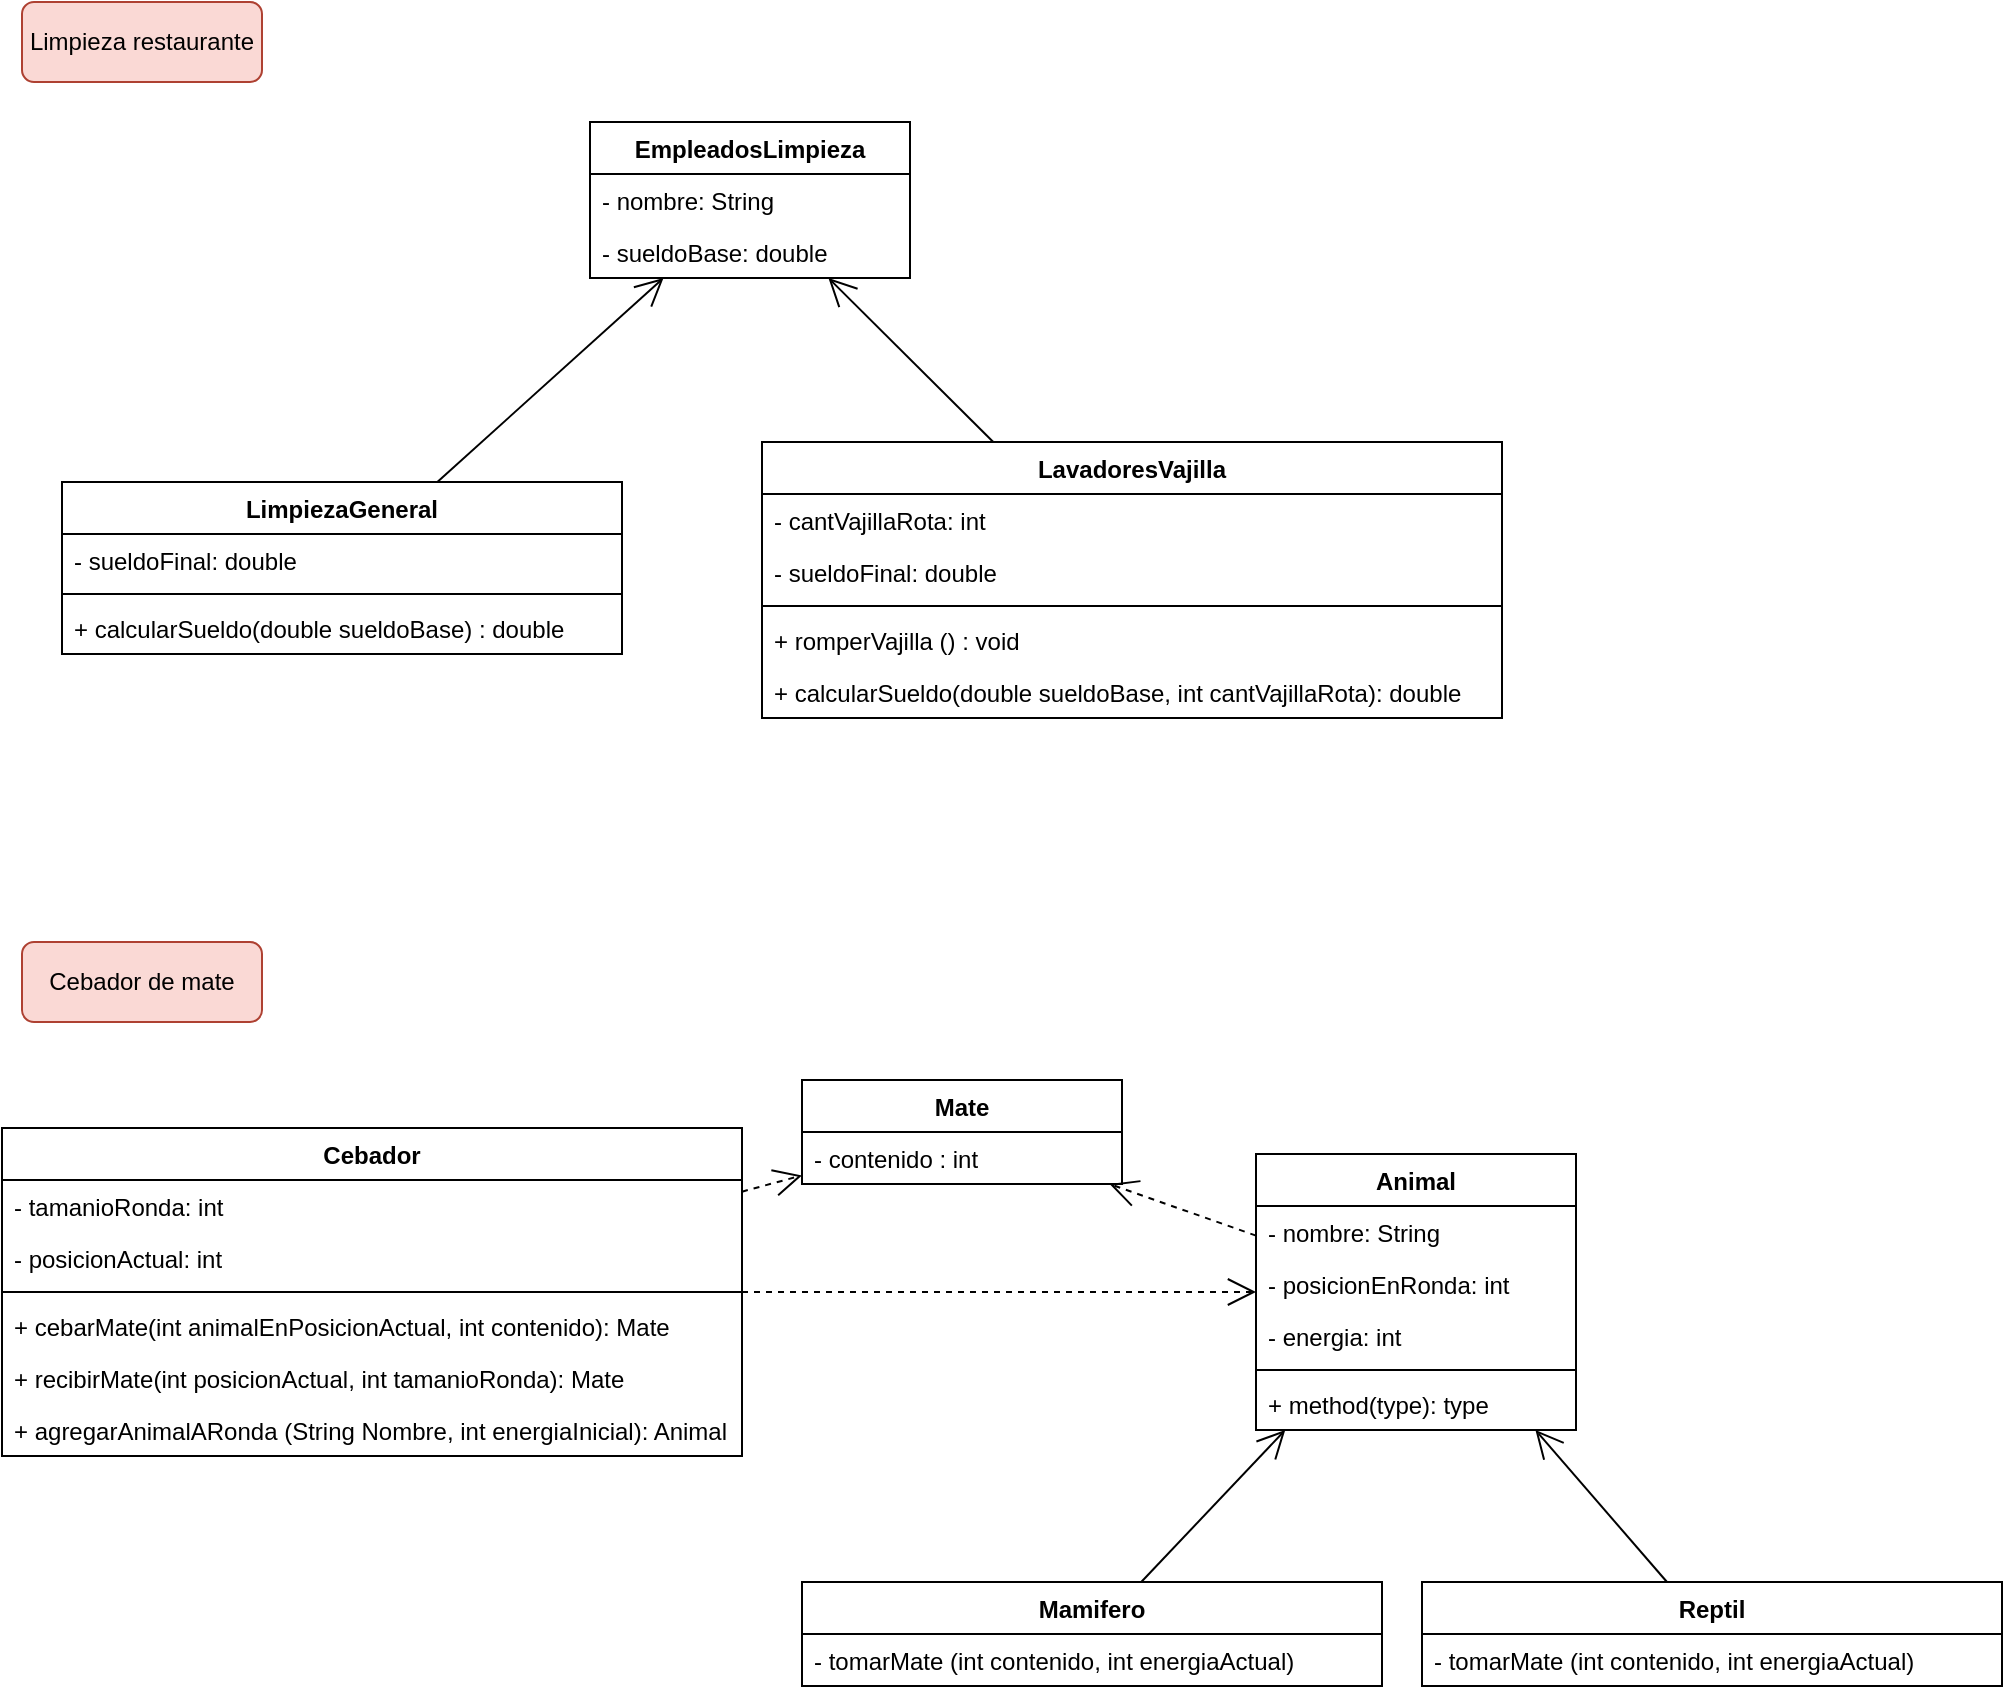 <mxfile version="14.7.7" type="google"><diagram id="P5bMdN1nRX5pspLIOt7_" name="Page-1"><mxGraphModel dx="1422" dy="762" grid="1" gridSize="10" guides="1" tooltips="1" connect="1" arrows="1" fold="1" page="1" pageScale="1" pageWidth="827" pageHeight="1169" math="0" shadow="0"><root><mxCell id="0"/><mxCell id="1" parent="0"/><mxCell id="Wpvg4HtgrNM4WR3ZN-BC-1" value="Limpieza restaurante" style="rounded=1;whiteSpace=wrap;html=1;fillColor=#fad9d5;strokeColor=#ae4132;" vertex="1" parent="1"><mxGeometry x="50" y="20" width="120" height="40" as="geometry"/></mxCell><mxCell id="Wpvg4HtgrNM4WR3ZN-BC-2" value="Cebador de mate" style="rounded=1;whiteSpace=wrap;html=1;fillColor=#fad9d5;strokeColor=#ae4132;" vertex="1" parent="1"><mxGeometry x="50" y="490" width="120" height="40" as="geometry"/></mxCell><mxCell id="Wpvg4HtgrNM4WR3ZN-BC-3" value="EmpleadosLimpieza" style="swimlane;fontStyle=1;align=center;verticalAlign=top;childLayout=stackLayout;horizontal=1;startSize=26;horizontalStack=0;resizeParent=1;resizeParentMax=0;resizeLast=0;collapsible=1;marginBottom=0;" vertex="1" parent="1"><mxGeometry x="334" y="80" width="160" height="78" as="geometry"/></mxCell><mxCell id="Wpvg4HtgrNM4WR3ZN-BC-4" value="- nombre: String" style="text;strokeColor=none;fillColor=none;align=left;verticalAlign=top;spacingLeft=4;spacingRight=4;overflow=hidden;rotatable=0;points=[[0,0.5],[1,0.5]];portConstraint=eastwest;" vertex="1" parent="Wpvg4HtgrNM4WR3ZN-BC-3"><mxGeometry y="26" width="160" height="26" as="geometry"/></mxCell><mxCell id="Wpvg4HtgrNM4WR3ZN-BC-16" value="- sueldoBase: double" style="text;strokeColor=none;fillColor=none;align=left;verticalAlign=top;spacingLeft=4;spacingRight=4;overflow=hidden;rotatable=0;points=[[0,0.5],[1,0.5]];portConstraint=eastwest;" vertex="1" parent="Wpvg4HtgrNM4WR3ZN-BC-3"><mxGeometry y="52" width="160" height="26" as="geometry"/></mxCell><mxCell id="Wpvg4HtgrNM4WR3ZN-BC-7" value="LimpiezaGeneral" style="swimlane;fontStyle=1;align=center;verticalAlign=top;childLayout=stackLayout;horizontal=1;startSize=26;horizontalStack=0;resizeParent=1;resizeParentMax=0;resizeLast=0;collapsible=1;marginBottom=0;" vertex="1" parent="1"><mxGeometry x="70" y="260" width="280" height="86" as="geometry"/></mxCell><mxCell id="Wpvg4HtgrNM4WR3ZN-BC-8" value="- sueldoFinal: double" style="text;strokeColor=none;fillColor=none;align=left;verticalAlign=top;spacingLeft=4;spacingRight=4;overflow=hidden;rotatable=0;points=[[0,0.5],[1,0.5]];portConstraint=eastwest;" vertex="1" parent="Wpvg4HtgrNM4WR3ZN-BC-7"><mxGeometry y="26" width="280" height="26" as="geometry"/></mxCell><mxCell id="Wpvg4HtgrNM4WR3ZN-BC-9" value="" style="line;strokeWidth=1;fillColor=none;align=left;verticalAlign=middle;spacingTop=-1;spacingLeft=3;spacingRight=3;rotatable=0;labelPosition=right;points=[];portConstraint=eastwest;" vertex="1" parent="Wpvg4HtgrNM4WR3ZN-BC-7"><mxGeometry y="52" width="280" height="8" as="geometry"/></mxCell><mxCell id="Wpvg4HtgrNM4WR3ZN-BC-10" value="+ calcularSueldo(double sueldoBase) : double" style="text;strokeColor=none;fillColor=none;align=left;verticalAlign=top;spacingLeft=4;spacingRight=4;overflow=hidden;rotatable=0;points=[[0,0.5],[1,0.5]];portConstraint=eastwest;" vertex="1" parent="Wpvg4HtgrNM4WR3ZN-BC-7"><mxGeometry y="60" width="280" height="26" as="geometry"/></mxCell><mxCell id="Wpvg4HtgrNM4WR3ZN-BC-11" value="LavadoresVajilla" style="swimlane;fontStyle=1;align=center;verticalAlign=top;childLayout=stackLayout;horizontal=1;startSize=26;horizontalStack=0;resizeParent=1;resizeParentMax=0;resizeLast=0;collapsible=1;marginBottom=0;" vertex="1" parent="1"><mxGeometry x="420" y="240" width="370" height="138" as="geometry"/></mxCell><mxCell id="Wpvg4HtgrNM4WR3ZN-BC-12" value="- cantVajillaRota: int" style="text;strokeColor=none;fillColor=none;align=left;verticalAlign=top;spacingLeft=4;spacingRight=4;overflow=hidden;rotatable=0;points=[[0,0.5],[1,0.5]];portConstraint=eastwest;" vertex="1" parent="Wpvg4HtgrNM4WR3ZN-BC-11"><mxGeometry y="26" width="370" height="26" as="geometry"/></mxCell><mxCell id="Wpvg4HtgrNM4WR3ZN-BC-17" value="- sueldoFinal: double" style="text;strokeColor=none;fillColor=none;align=left;verticalAlign=top;spacingLeft=4;spacingRight=4;overflow=hidden;rotatable=0;points=[[0,0.5],[1,0.5]];portConstraint=eastwest;" vertex="1" parent="Wpvg4HtgrNM4WR3ZN-BC-11"><mxGeometry y="52" width="370" height="26" as="geometry"/></mxCell><mxCell id="Wpvg4HtgrNM4WR3ZN-BC-13" value="" style="line;strokeWidth=1;fillColor=none;align=left;verticalAlign=middle;spacingTop=-1;spacingLeft=3;spacingRight=3;rotatable=0;labelPosition=right;points=[];portConstraint=eastwest;" vertex="1" parent="Wpvg4HtgrNM4WR3ZN-BC-11"><mxGeometry y="78" width="370" height="8" as="geometry"/></mxCell><mxCell id="Wpvg4HtgrNM4WR3ZN-BC-14" value="+ romperVajilla () : void" style="text;strokeColor=none;fillColor=none;align=left;verticalAlign=top;spacingLeft=4;spacingRight=4;overflow=hidden;rotatable=0;points=[[0,0.5],[1,0.5]];portConstraint=eastwest;" vertex="1" parent="Wpvg4HtgrNM4WR3ZN-BC-11"><mxGeometry y="86" width="370" height="26" as="geometry"/></mxCell><mxCell id="Wpvg4HtgrNM4WR3ZN-BC-18" value="+ calcularSueldo(double sueldoBase, int cantVajillaRota): double" style="text;strokeColor=none;fillColor=none;align=left;verticalAlign=top;spacingLeft=4;spacingRight=4;overflow=hidden;rotatable=0;points=[[0,0.5],[1,0.5]];portConstraint=eastwest;" vertex="1" parent="Wpvg4HtgrNM4WR3ZN-BC-11"><mxGeometry y="112" width="370" height="26" as="geometry"/></mxCell><mxCell id="Wpvg4HtgrNM4WR3ZN-BC-51" value="" style="endArrow=open;endFill=1;endSize=12;html=1;" edge="1" parent="1" source="Wpvg4HtgrNM4WR3ZN-BC-7" target="Wpvg4HtgrNM4WR3ZN-BC-3"><mxGeometry width="160" relative="1" as="geometry"><mxPoint x="330" y="390" as="sourcePoint"/><mxPoint x="490" y="390" as="targetPoint"/></mxGeometry></mxCell><mxCell id="Wpvg4HtgrNM4WR3ZN-BC-52" value="" style="endArrow=open;endFill=1;endSize=12;html=1;" edge="1" parent="1" source="Wpvg4HtgrNM4WR3ZN-BC-11" target="Wpvg4HtgrNM4WR3ZN-BC-3"><mxGeometry width="160" relative="1" as="geometry"><mxPoint x="330" y="390" as="sourcePoint"/><mxPoint x="490" y="390" as="targetPoint"/></mxGeometry></mxCell><mxCell id="Wpvg4HtgrNM4WR3ZN-BC-53" value="Animal" style="swimlane;fontStyle=1;align=center;verticalAlign=top;childLayout=stackLayout;horizontal=1;startSize=26;horizontalStack=0;resizeParent=1;resizeParentMax=0;resizeLast=0;collapsible=1;marginBottom=0;" vertex="1" parent="1"><mxGeometry x="667" y="596" width="160" height="138" as="geometry"/></mxCell><mxCell id="Wpvg4HtgrNM4WR3ZN-BC-54" value="- nombre: String" style="text;strokeColor=none;fillColor=none;align=left;verticalAlign=top;spacingLeft=4;spacingRight=4;overflow=hidden;rotatable=0;points=[[0,0.5],[1,0.5]];portConstraint=eastwest;" vertex="1" parent="Wpvg4HtgrNM4WR3ZN-BC-53"><mxGeometry y="26" width="160" height="26" as="geometry"/></mxCell><mxCell id="Wpvg4HtgrNM4WR3ZN-BC-57" value="- posicionEnRonda: int" style="text;strokeColor=none;fillColor=none;align=left;verticalAlign=top;spacingLeft=4;spacingRight=4;overflow=hidden;rotatable=0;points=[[0,0.5],[1,0.5]];portConstraint=eastwest;" vertex="1" parent="Wpvg4HtgrNM4WR3ZN-BC-53"><mxGeometry y="52" width="160" height="26" as="geometry"/></mxCell><mxCell id="Wpvg4HtgrNM4WR3ZN-BC-64" value="- energia: int" style="text;strokeColor=none;fillColor=none;align=left;verticalAlign=top;spacingLeft=4;spacingRight=4;overflow=hidden;rotatable=0;points=[[0,0.5],[1,0.5]];portConstraint=eastwest;" vertex="1" parent="Wpvg4HtgrNM4WR3ZN-BC-53"><mxGeometry y="78" width="160" height="26" as="geometry"/></mxCell><mxCell id="Wpvg4HtgrNM4WR3ZN-BC-55" value="" style="line;strokeWidth=1;fillColor=none;align=left;verticalAlign=middle;spacingTop=-1;spacingLeft=3;spacingRight=3;rotatable=0;labelPosition=right;points=[];portConstraint=eastwest;" vertex="1" parent="Wpvg4HtgrNM4WR3ZN-BC-53"><mxGeometry y="104" width="160" height="8" as="geometry"/></mxCell><mxCell id="Wpvg4HtgrNM4WR3ZN-BC-56" value="+ method(type): type" style="text;strokeColor=none;fillColor=none;align=left;verticalAlign=top;spacingLeft=4;spacingRight=4;overflow=hidden;rotatable=0;points=[[0,0.5],[1,0.5]];portConstraint=eastwest;" vertex="1" parent="Wpvg4HtgrNM4WR3ZN-BC-53"><mxGeometry y="112" width="160" height="26" as="geometry"/></mxCell><mxCell id="Wpvg4HtgrNM4WR3ZN-BC-58" value="Cebador" style="swimlane;fontStyle=1;align=center;verticalAlign=top;childLayout=stackLayout;horizontal=1;startSize=26;horizontalStack=0;resizeParent=1;resizeParentMax=0;resizeLast=0;collapsible=1;marginBottom=0;" vertex="1" parent="1"><mxGeometry x="40" y="583" width="370" height="164" as="geometry"/></mxCell><mxCell id="Wpvg4HtgrNM4WR3ZN-BC-59" value="- tamanioRonda: int" style="text;strokeColor=none;fillColor=none;align=left;verticalAlign=top;spacingLeft=4;spacingRight=4;overflow=hidden;rotatable=0;points=[[0,0.5],[1,0.5]];portConstraint=eastwest;" vertex="1" parent="Wpvg4HtgrNM4WR3ZN-BC-58"><mxGeometry y="26" width="370" height="26" as="geometry"/></mxCell><mxCell id="Wpvg4HtgrNM4WR3ZN-BC-62" value="- posicionActual: int" style="text;strokeColor=none;fillColor=none;align=left;verticalAlign=top;spacingLeft=4;spacingRight=4;overflow=hidden;rotatable=0;points=[[0,0.5],[1,0.5]];portConstraint=eastwest;" vertex="1" parent="Wpvg4HtgrNM4WR3ZN-BC-58"><mxGeometry y="52" width="370" height="26" as="geometry"/></mxCell><mxCell id="Wpvg4HtgrNM4WR3ZN-BC-60" value="" style="line;strokeWidth=1;fillColor=none;align=left;verticalAlign=middle;spacingTop=-1;spacingLeft=3;spacingRight=3;rotatable=0;labelPosition=right;points=[];portConstraint=eastwest;" vertex="1" parent="Wpvg4HtgrNM4WR3ZN-BC-58"><mxGeometry y="78" width="370" height="8" as="geometry"/></mxCell><mxCell id="Wpvg4HtgrNM4WR3ZN-BC-61" value="+ cebarMate(int animalEnPosicionActual, int contenido): Mate" style="text;strokeColor=none;fillColor=none;align=left;verticalAlign=top;spacingLeft=4;spacingRight=4;overflow=hidden;rotatable=0;points=[[0,0.5],[1,0.5]];portConstraint=eastwest;" vertex="1" parent="Wpvg4HtgrNM4WR3ZN-BC-58"><mxGeometry y="86" width="370" height="26" as="geometry"/></mxCell><mxCell id="Wpvg4HtgrNM4WR3ZN-BC-63" value="+ recibirMate(int posicionActual, int tamanioRonda): Mate" style="text;strokeColor=none;fillColor=none;align=left;verticalAlign=top;spacingLeft=4;spacingRight=4;overflow=hidden;rotatable=0;points=[[0,0.5],[1,0.5]];portConstraint=eastwest;" vertex="1" parent="Wpvg4HtgrNM4WR3ZN-BC-58"><mxGeometry y="112" width="370" height="26" as="geometry"/></mxCell><mxCell id="Wpvg4HtgrNM4WR3ZN-BC-65" value="+ agregarAnimalARonda (String Nombre, int energiaInicial): Animal" style="text;strokeColor=none;fillColor=none;align=left;verticalAlign=top;spacingLeft=4;spacingRight=4;overflow=hidden;rotatable=0;points=[[0,0.5],[1,0.5]];portConstraint=eastwest;" vertex="1" parent="Wpvg4HtgrNM4WR3ZN-BC-58"><mxGeometry y="138" width="370" height="26" as="geometry"/></mxCell><mxCell id="Wpvg4HtgrNM4WR3ZN-BC-66" value="Mamifero" style="swimlane;fontStyle=1;align=center;verticalAlign=top;childLayout=stackLayout;horizontal=1;startSize=26;horizontalStack=0;resizeParent=1;resizeParentMax=0;resizeLast=0;collapsible=1;marginBottom=0;" vertex="1" parent="1"><mxGeometry x="440" y="810" width="290" height="52" as="geometry"/></mxCell><mxCell id="Wpvg4HtgrNM4WR3ZN-BC-69" value="- tomarMate (int contenido, int energiaActual)" style="text;strokeColor=none;fillColor=none;align=left;verticalAlign=top;spacingLeft=4;spacingRight=4;overflow=hidden;rotatable=0;points=[[0,0.5],[1,0.5]];portConstraint=eastwest;" vertex="1" parent="Wpvg4HtgrNM4WR3ZN-BC-66"><mxGeometry y="26" width="290" height="26" as="geometry"/></mxCell><mxCell id="Wpvg4HtgrNM4WR3ZN-BC-74" value="Reptil" style="swimlane;fontStyle=1;align=center;verticalAlign=top;childLayout=stackLayout;horizontal=1;startSize=26;horizontalStack=0;resizeParent=1;resizeParentMax=0;resizeLast=0;collapsible=1;marginBottom=0;" vertex="1" parent="1"><mxGeometry x="750" y="810" width="290" height="52" as="geometry"/></mxCell><mxCell id="Wpvg4HtgrNM4WR3ZN-BC-75" value="- tomarMate (int contenido, int energiaActual)" style="text;strokeColor=none;fillColor=none;align=left;verticalAlign=top;spacingLeft=4;spacingRight=4;overflow=hidden;rotatable=0;points=[[0,0.5],[1,0.5]];portConstraint=eastwest;" vertex="1" parent="Wpvg4HtgrNM4WR3ZN-BC-74"><mxGeometry y="26" width="290" height="26" as="geometry"/></mxCell><mxCell id="Wpvg4HtgrNM4WR3ZN-BC-76" value="Mate" style="swimlane;fontStyle=1;align=center;verticalAlign=top;childLayout=stackLayout;horizontal=1;startSize=26;horizontalStack=0;resizeParent=1;resizeParentMax=0;resizeLast=0;collapsible=1;marginBottom=0;" vertex="1" parent="1"><mxGeometry x="440" y="559" width="160" height="52" as="geometry"/></mxCell><mxCell id="Wpvg4HtgrNM4WR3ZN-BC-77" value="- contenido : int" style="text;strokeColor=none;fillColor=none;align=left;verticalAlign=top;spacingLeft=4;spacingRight=4;overflow=hidden;rotatable=0;points=[[0,0.5],[1,0.5]];portConstraint=eastwest;" vertex="1" parent="Wpvg4HtgrNM4WR3ZN-BC-76"><mxGeometry y="26" width="160" height="26" as="geometry"/></mxCell><mxCell id="Wpvg4HtgrNM4WR3ZN-BC-80" value="" style="endArrow=open;endFill=1;endSize=12;html=1;" edge="1" parent="1" source="Wpvg4HtgrNM4WR3ZN-BC-66" target="Wpvg4HtgrNM4WR3ZN-BC-53"><mxGeometry width="160" relative="1" as="geometry"><mxPoint x="240" y="590" as="sourcePoint"/><mxPoint x="400" y="590" as="targetPoint"/></mxGeometry></mxCell><mxCell id="Wpvg4HtgrNM4WR3ZN-BC-81" value="" style="endArrow=open;endFill=1;endSize=12;html=1;" edge="1" parent="1" source="Wpvg4HtgrNM4WR3ZN-BC-74" target="Wpvg4HtgrNM4WR3ZN-BC-53"><mxGeometry width="160" relative="1" as="geometry"><mxPoint x="240" y="590" as="sourcePoint"/><mxPoint x="400" y="590" as="targetPoint"/></mxGeometry></mxCell><mxCell id="Wpvg4HtgrNM4WR3ZN-BC-83" value="" style="endArrow=open;endFill=1;endSize=12;html=1;dashed=1;" edge="1" parent="1" source="Wpvg4HtgrNM4WR3ZN-BC-58" target="Wpvg4HtgrNM4WR3ZN-BC-76"><mxGeometry width="160" relative="1" as="geometry"><mxPoint x="240" y="590" as="sourcePoint"/><mxPoint x="400" y="590" as="targetPoint"/></mxGeometry></mxCell><mxCell id="Wpvg4HtgrNM4WR3ZN-BC-84" value="" style="endArrow=open;endFill=1;endSize=12;html=1;dashed=1;" edge="1" parent="1" source="Wpvg4HtgrNM4WR3ZN-BC-58" target="Wpvg4HtgrNM4WR3ZN-BC-53"><mxGeometry width="160" relative="1" as="geometry"><mxPoint x="420" y="675" as="sourcePoint"/><mxPoint x="450" y="675" as="targetPoint"/></mxGeometry></mxCell><mxCell id="Wpvg4HtgrNM4WR3ZN-BC-85" value="" style="endArrow=open;endFill=1;endSize=12;html=1;dashed=1;" edge="1" parent="1" source="Wpvg4HtgrNM4WR3ZN-BC-53" target="Wpvg4HtgrNM4WR3ZN-BC-76"><mxGeometry width="160" relative="1" as="geometry"><mxPoint x="420" y="675" as="sourcePoint"/><mxPoint x="540" y="730" as="targetPoint"/></mxGeometry></mxCell></root></mxGraphModel></diagram></mxfile>